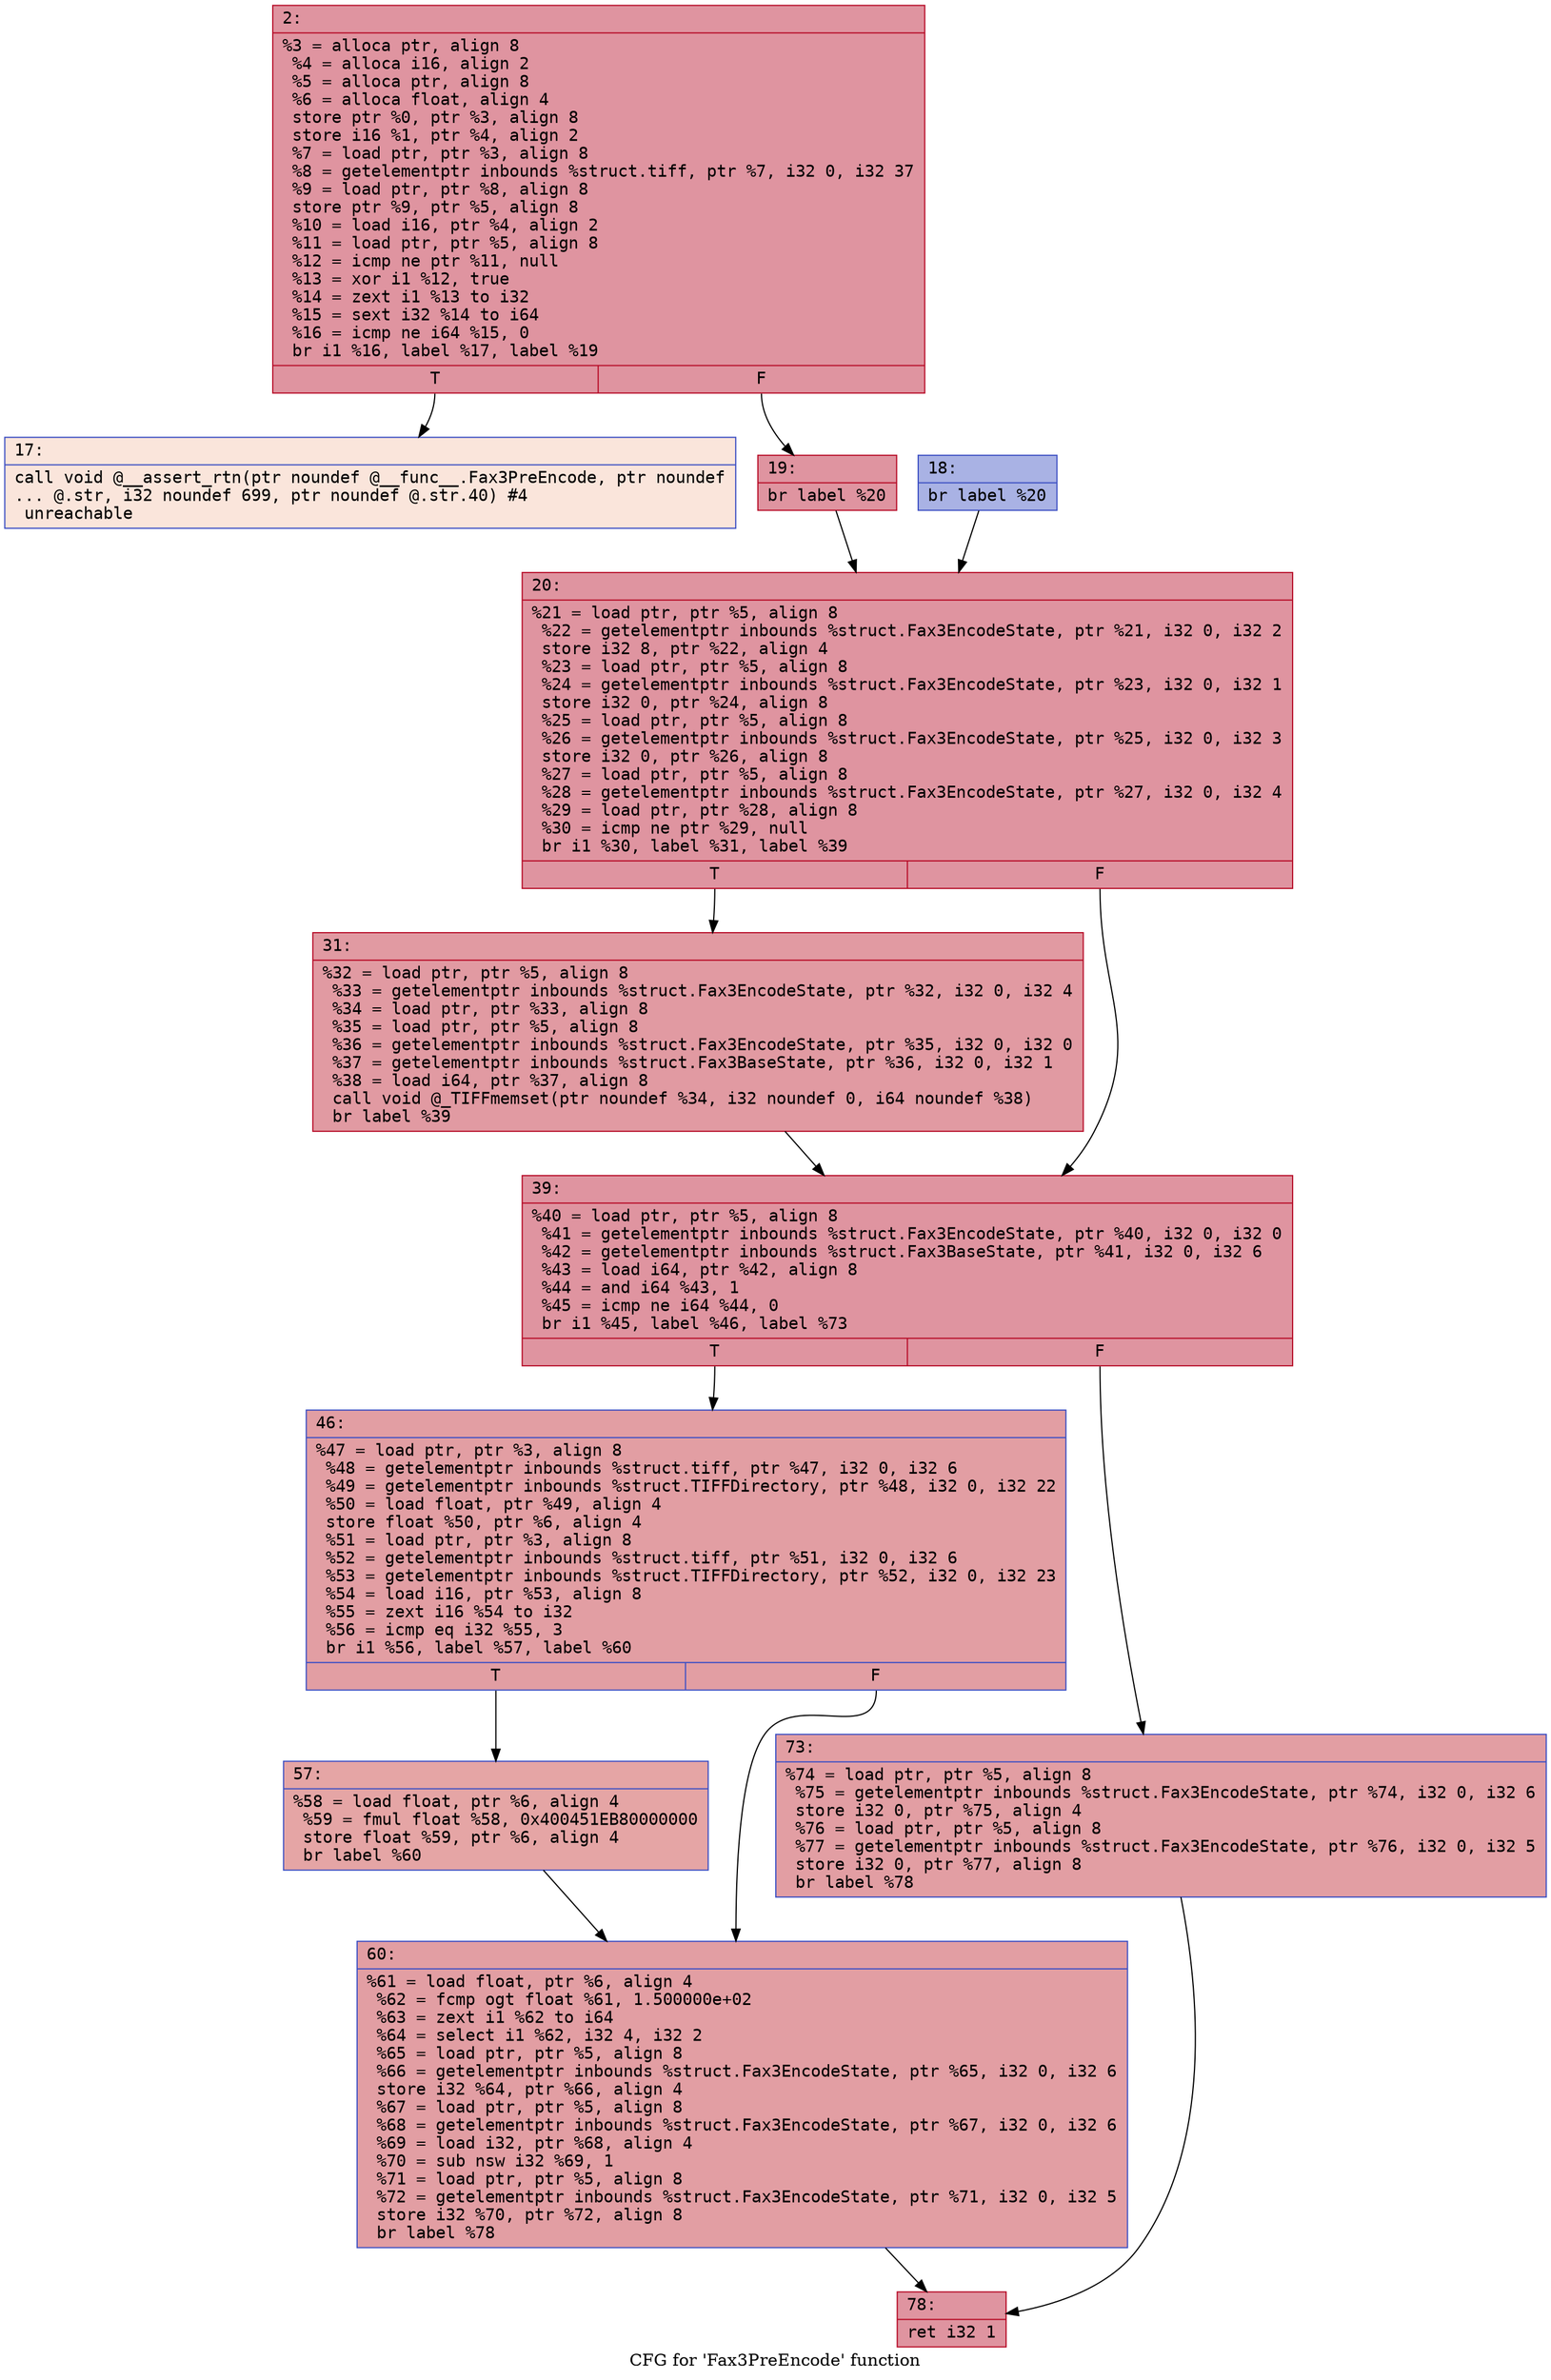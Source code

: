 digraph "CFG for 'Fax3PreEncode' function" {
	label="CFG for 'Fax3PreEncode' function";

	Node0x6000005f4370 [shape=record,color="#b70d28ff", style=filled, fillcolor="#b70d2870" fontname="Courier",label="{2:\l|  %3 = alloca ptr, align 8\l  %4 = alloca i16, align 2\l  %5 = alloca ptr, align 8\l  %6 = alloca float, align 4\l  store ptr %0, ptr %3, align 8\l  store i16 %1, ptr %4, align 2\l  %7 = load ptr, ptr %3, align 8\l  %8 = getelementptr inbounds %struct.tiff, ptr %7, i32 0, i32 37\l  %9 = load ptr, ptr %8, align 8\l  store ptr %9, ptr %5, align 8\l  %10 = load i16, ptr %4, align 2\l  %11 = load ptr, ptr %5, align 8\l  %12 = icmp ne ptr %11, null\l  %13 = xor i1 %12, true\l  %14 = zext i1 %13 to i32\l  %15 = sext i32 %14 to i64\l  %16 = icmp ne i64 %15, 0\l  br i1 %16, label %17, label %19\l|{<s0>T|<s1>F}}"];
	Node0x6000005f4370:s0 -> Node0x6000005f4460[tooltip="2 -> 17\nProbability 0.00%" ];
	Node0x6000005f4370:s1 -> Node0x6000005f4500[tooltip="2 -> 19\nProbability 100.00%" ];
	Node0x6000005f4460 [shape=record,color="#3d50c3ff", style=filled, fillcolor="#f4c5ad70" fontname="Courier",label="{17:\l|  call void @__assert_rtn(ptr noundef @__func__.Fax3PreEncode, ptr noundef\l... @.str, i32 noundef 699, ptr noundef @.str.40) #4\l  unreachable\l}"];
	Node0x6000005f44b0 [shape=record,color="#3d50c3ff", style=filled, fillcolor="#3d50c370" fontname="Courier",label="{18:\l|  br label %20\l}"];
	Node0x6000005f44b0 -> Node0x6000005f4550[tooltip="18 -> 20\nProbability 100.00%" ];
	Node0x6000005f4500 [shape=record,color="#b70d28ff", style=filled, fillcolor="#b70d2870" fontname="Courier",label="{19:\l|  br label %20\l}"];
	Node0x6000005f4500 -> Node0x6000005f4550[tooltip="19 -> 20\nProbability 100.00%" ];
	Node0x6000005f4550 [shape=record,color="#b70d28ff", style=filled, fillcolor="#b70d2870" fontname="Courier",label="{20:\l|  %21 = load ptr, ptr %5, align 8\l  %22 = getelementptr inbounds %struct.Fax3EncodeState, ptr %21, i32 0, i32 2\l  store i32 8, ptr %22, align 4\l  %23 = load ptr, ptr %5, align 8\l  %24 = getelementptr inbounds %struct.Fax3EncodeState, ptr %23, i32 0, i32 1\l  store i32 0, ptr %24, align 8\l  %25 = load ptr, ptr %5, align 8\l  %26 = getelementptr inbounds %struct.Fax3EncodeState, ptr %25, i32 0, i32 3\l  store i32 0, ptr %26, align 8\l  %27 = load ptr, ptr %5, align 8\l  %28 = getelementptr inbounds %struct.Fax3EncodeState, ptr %27, i32 0, i32 4\l  %29 = load ptr, ptr %28, align 8\l  %30 = icmp ne ptr %29, null\l  br i1 %30, label %31, label %39\l|{<s0>T|<s1>F}}"];
	Node0x6000005f4550:s0 -> Node0x6000005f45a0[tooltip="20 -> 31\nProbability 62.50%" ];
	Node0x6000005f4550:s1 -> Node0x6000005f45f0[tooltip="20 -> 39\nProbability 37.50%" ];
	Node0x6000005f45a0 [shape=record,color="#b70d28ff", style=filled, fillcolor="#bb1b2c70" fontname="Courier",label="{31:\l|  %32 = load ptr, ptr %5, align 8\l  %33 = getelementptr inbounds %struct.Fax3EncodeState, ptr %32, i32 0, i32 4\l  %34 = load ptr, ptr %33, align 8\l  %35 = load ptr, ptr %5, align 8\l  %36 = getelementptr inbounds %struct.Fax3EncodeState, ptr %35, i32 0, i32 0\l  %37 = getelementptr inbounds %struct.Fax3BaseState, ptr %36, i32 0, i32 1\l  %38 = load i64, ptr %37, align 8\l  call void @_TIFFmemset(ptr noundef %34, i32 noundef 0, i64 noundef %38)\l  br label %39\l}"];
	Node0x6000005f45a0 -> Node0x6000005f45f0[tooltip="31 -> 39\nProbability 100.00%" ];
	Node0x6000005f45f0 [shape=record,color="#b70d28ff", style=filled, fillcolor="#b70d2870" fontname="Courier",label="{39:\l|  %40 = load ptr, ptr %5, align 8\l  %41 = getelementptr inbounds %struct.Fax3EncodeState, ptr %40, i32 0, i32 0\l  %42 = getelementptr inbounds %struct.Fax3BaseState, ptr %41, i32 0, i32 6\l  %43 = load i64, ptr %42, align 8\l  %44 = and i64 %43, 1\l  %45 = icmp ne i64 %44, 0\l  br i1 %45, label %46, label %73\l|{<s0>T|<s1>F}}"];
	Node0x6000005f45f0:s0 -> Node0x6000005f4640[tooltip="39 -> 46\nProbability 50.00%" ];
	Node0x6000005f45f0:s1 -> Node0x6000005f4730[tooltip="39 -> 73\nProbability 50.00%" ];
	Node0x6000005f4640 [shape=record,color="#3d50c3ff", style=filled, fillcolor="#be242e70" fontname="Courier",label="{46:\l|  %47 = load ptr, ptr %3, align 8\l  %48 = getelementptr inbounds %struct.tiff, ptr %47, i32 0, i32 6\l  %49 = getelementptr inbounds %struct.TIFFDirectory, ptr %48, i32 0, i32 22\l  %50 = load float, ptr %49, align 4\l  store float %50, ptr %6, align 4\l  %51 = load ptr, ptr %3, align 8\l  %52 = getelementptr inbounds %struct.tiff, ptr %51, i32 0, i32 6\l  %53 = getelementptr inbounds %struct.TIFFDirectory, ptr %52, i32 0, i32 23\l  %54 = load i16, ptr %53, align 8\l  %55 = zext i16 %54 to i32\l  %56 = icmp eq i32 %55, 3\l  br i1 %56, label %57, label %60\l|{<s0>T|<s1>F}}"];
	Node0x6000005f4640:s0 -> Node0x6000005f4690[tooltip="46 -> 57\nProbability 50.00%" ];
	Node0x6000005f4640:s1 -> Node0x6000005f46e0[tooltip="46 -> 60\nProbability 50.00%" ];
	Node0x6000005f4690 [shape=record,color="#3d50c3ff", style=filled, fillcolor="#c5333470" fontname="Courier",label="{57:\l|  %58 = load float, ptr %6, align 4\l  %59 = fmul float %58, 0x400451EB80000000\l  store float %59, ptr %6, align 4\l  br label %60\l}"];
	Node0x6000005f4690 -> Node0x6000005f46e0[tooltip="57 -> 60\nProbability 100.00%" ];
	Node0x6000005f46e0 [shape=record,color="#3d50c3ff", style=filled, fillcolor="#be242e70" fontname="Courier",label="{60:\l|  %61 = load float, ptr %6, align 4\l  %62 = fcmp ogt float %61, 1.500000e+02\l  %63 = zext i1 %62 to i64\l  %64 = select i1 %62, i32 4, i32 2\l  %65 = load ptr, ptr %5, align 8\l  %66 = getelementptr inbounds %struct.Fax3EncodeState, ptr %65, i32 0, i32 6\l  store i32 %64, ptr %66, align 4\l  %67 = load ptr, ptr %5, align 8\l  %68 = getelementptr inbounds %struct.Fax3EncodeState, ptr %67, i32 0, i32 6\l  %69 = load i32, ptr %68, align 4\l  %70 = sub nsw i32 %69, 1\l  %71 = load ptr, ptr %5, align 8\l  %72 = getelementptr inbounds %struct.Fax3EncodeState, ptr %71, i32 0, i32 5\l  store i32 %70, ptr %72, align 8\l  br label %78\l}"];
	Node0x6000005f46e0 -> Node0x6000005f4780[tooltip="60 -> 78\nProbability 100.00%" ];
	Node0x6000005f4730 [shape=record,color="#3d50c3ff", style=filled, fillcolor="#be242e70" fontname="Courier",label="{73:\l|  %74 = load ptr, ptr %5, align 8\l  %75 = getelementptr inbounds %struct.Fax3EncodeState, ptr %74, i32 0, i32 6\l  store i32 0, ptr %75, align 4\l  %76 = load ptr, ptr %5, align 8\l  %77 = getelementptr inbounds %struct.Fax3EncodeState, ptr %76, i32 0, i32 5\l  store i32 0, ptr %77, align 8\l  br label %78\l}"];
	Node0x6000005f4730 -> Node0x6000005f4780[tooltip="73 -> 78\nProbability 100.00%" ];
	Node0x6000005f4780 [shape=record,color="#b70d28ff", style=filled, fillcolor="#b70d2870" fontname="Courier",label="{78:\l|  ret i32 1\l}"];
}
